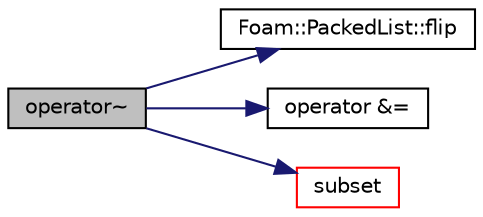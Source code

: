 digraph "operator~"
{
  bgcolor="transparent";
  edge [fontname="Helvetica",fontsize="10",labelfontname="Helvetica",labelfontsize="10"];
  node [fontname="Helvetica",fontsize="10",shape=record];
  rankdir="LR";
  Node140 [label="operator~",height=0.2,width=0.4,color="black", fillcolor="grey75", style="filled", fontcolor="black"];
  Node140 -> Node141 [color="midnightblue",fontsize="10",style="solid",fontname="Helvetica"];
  Node141 [label="Foam::PackedList::flip",height=0.2,width=0.4,color="black",URL="$a27053.html#a126cb0362ae2e7935520fb27343bad31",tooltip="Invert the bits in the addressable region. "];
  Node140 -> Node142 [color="midnightblue",fontsize="10",style="solid",fontname="Helvetica"];
  Node142 [label="operator &=",height=0.2,width=0.4,color="black",URL="$a27049.html#a7b2deebb5dd54403bad8820de11618ec",tooltip="And operator (lists may be dissimilar sizes) "];
  Node140 -> Node143 [color="midnightblue",fontsize="10",style="solid",fontname="Helvetica"];
  Node143 [label="subset",height=0.2,width=0.4,color="red",URL="$a27049.html#a668afa3b74e76fcb97bc329983c5e787",tooltip="Subset with the specified list. "];
}
